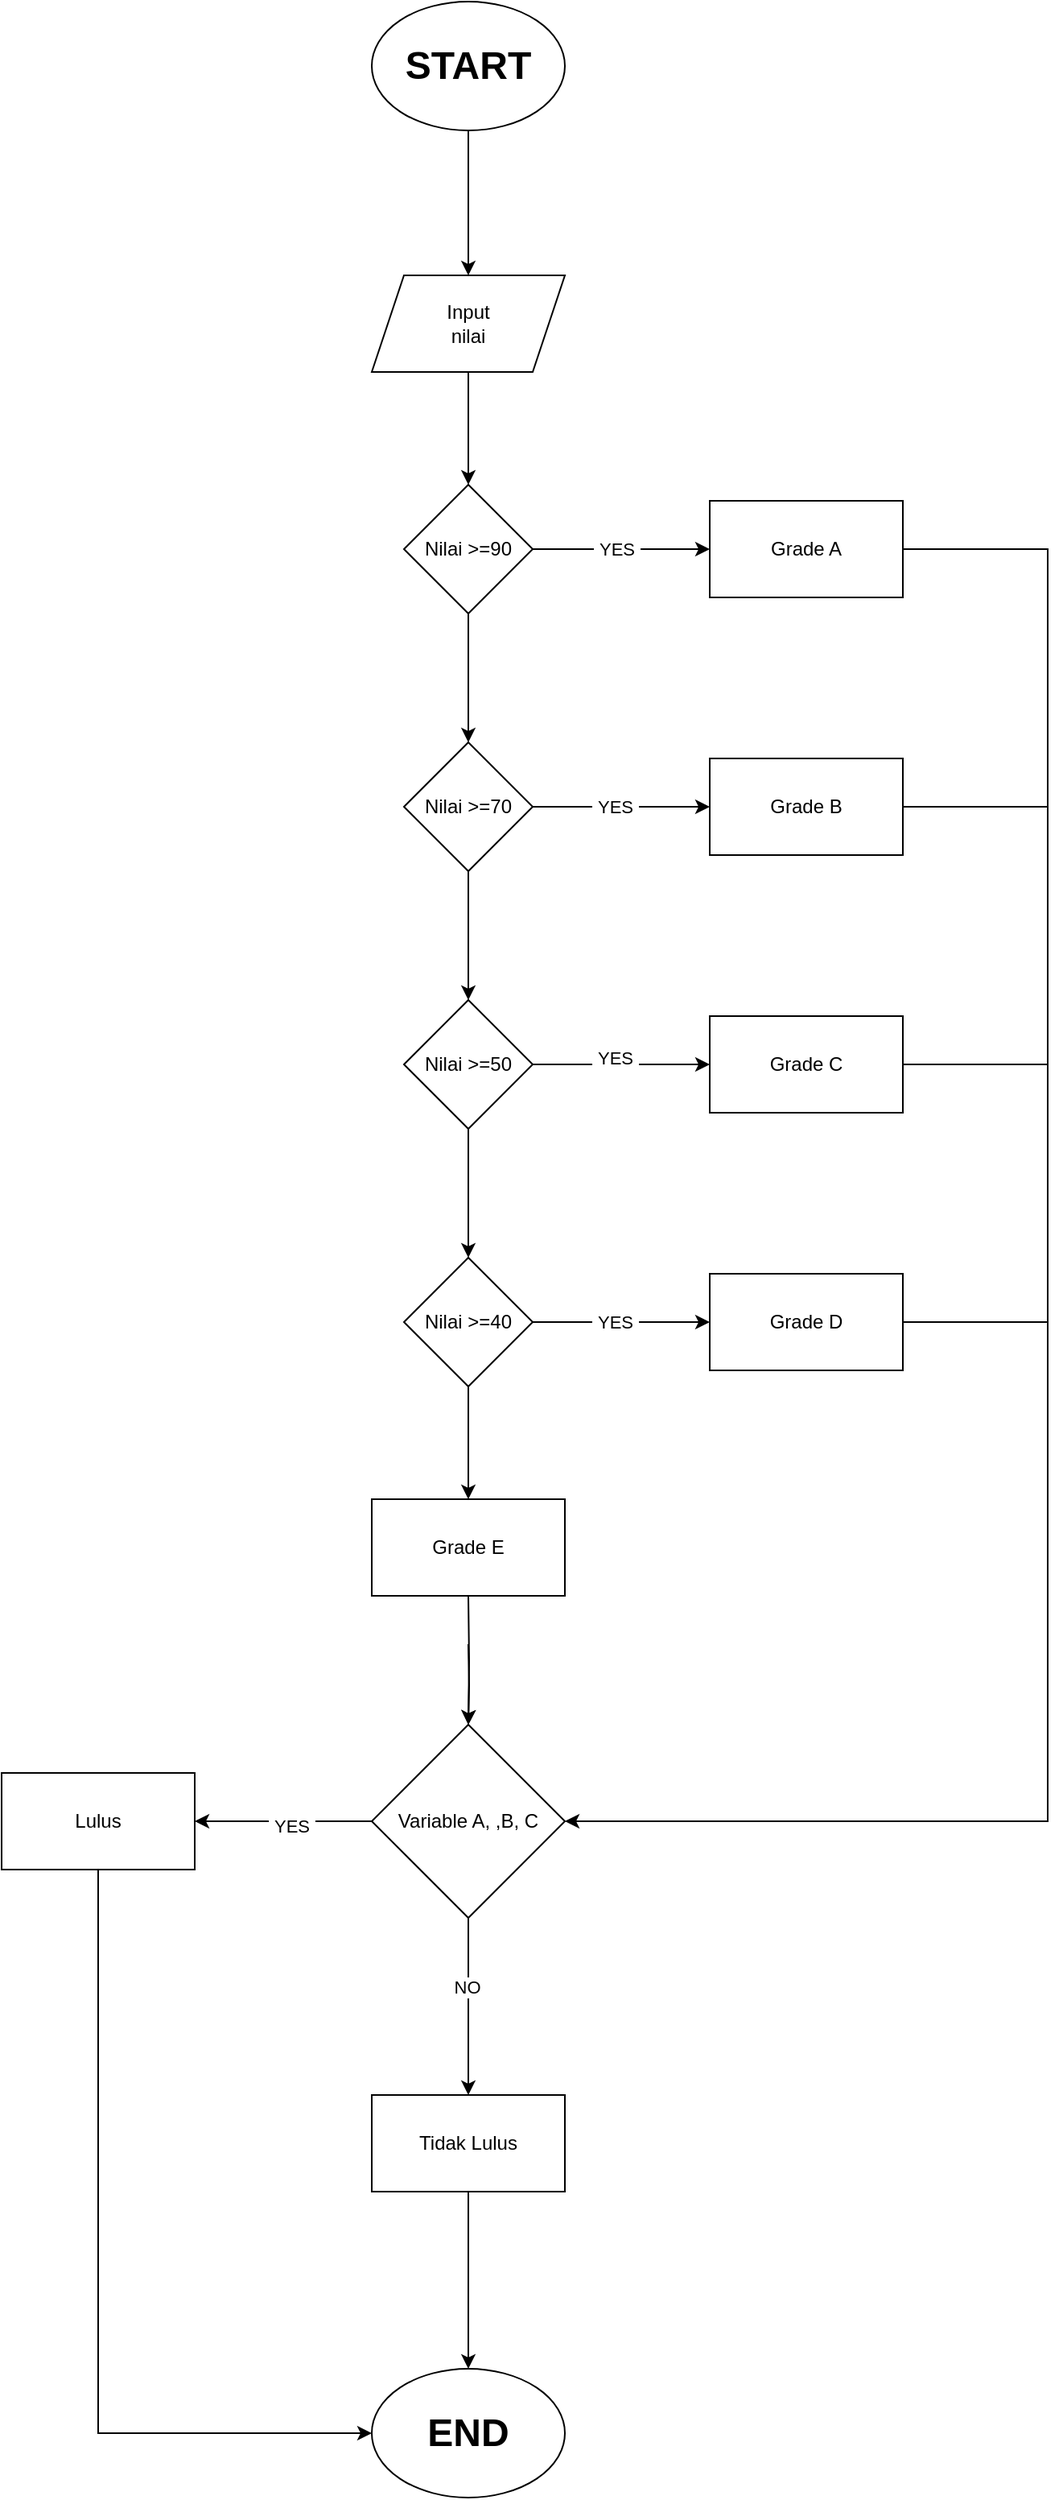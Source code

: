 <mxfile version="22.0.3" type="github">
  <diagram name="Page-1" id="OMxHY2yT0JfO3njjQN7z">
    <mxGraphModel dx="1050" dy="566" grid="1" gridSize="10" guides="1" tooltips="1" connect="1" arrows="1" fold="1" page="1" pageScale="1" pageWidth="850" pageHeight="1100" math="0" shadow="0">
      <root>
        <mxCell id="0" />
        <mxCell id="1" parent="0" />
        <mxCell id="ZsbCYqS6XLvIs-VA8Hd6-1" value="" style="edgeStyle=orthogonalEdgeStyle;rounded=0;orthogonalLoop=1;jettySize=auto;html=1;" edge="1" parent="1" source="ZsbCYqS6XLvIs-VA8Hd6-2" target="ZsbCYqS6XLvIs-VA8Hd6-4">
          <mxGeometry relative="1" as="geometry" />
        </mxCell>
        <mxCell id="ZsbCYqS6XLvIs-VA8Hd6-2" value="&lt;h1&gt;START&lt;/h1&gt;" style="ellipse;whiteSpace=wrap;html=1;" vertex="1" parent="1">
          <mxGeometry x="380" y="40" width="120" height="80" as="geometry" />
        </mxCell>
        <mxCell id="ZsbCYqS6XLvIs-VA8Hd6-3" value="" style="edgeStyle=orthogonalEdgeStyle;rounded=0;orthogonalLoop=1;jettySize=auto;html=1;" edge="1" parent="1" source="ZsbCYqS6XLvIs-VA8Hd6-4" target="ZsbCYqS6XLvIs-VA8Hd6-8">
          <mxGeometry relative="1" as="geometry" />
        </mxCell>
        <mxCell id="ZsbCYqS6XLvIs-VA8Hd6-4" value="Input&lt;br&gt;nilai" style="shape=parallelogram;perimeter=parallelogramPerimeter;whiteSpace=wrap;html=1;fixedSize=1;" vertex="1" parent="1">
          <mxGeometry x="380" y="210" width="120" height="60" as="geometry" />
        </mxCell>
        <mxCell id="ZsbCYqS6XLvIs-VA8Hd6-5" value="" style="edgeStyle=orthogonalEdgeStyle;rounded=0;orthogonalLoop=1;jettySize=auto;html=1;" edge="1" parent="1" source="ZsbCYqS6XLvIs-VA8Hd6-8" target="ZsbCYqS6XLvIs-VA8Hd6-9">
          <mxGeometry relative="1" as="geometry" />
        </mxCell>
        <mxCell id="ZsbCYqS6XLvIs-VA8Hd6-6" value="&amp;nbsp;YES&amp;nbsp;" style="edgeLabel;html=1;align=center;verticalAlign=middle;resizable=0;points=[];" vertex="1" connectable="0" parent="ZsbCYqS6XLvIs-VA8Hd6-5">
          <mxGeometry x="-0.057" relative="1" as="geometry">
            <mxPoint as="offset" />
          </mxGeometry>
        </mxCell>
        <mxCell id="ZsbCYqS6XLvIs-VA8Hd6-7" value="" style="edgeStyle=orthogonalEdgeStyle;rounded=0;orthogonalLoop=1;jettySize=auto;html=1;" edge="1" parent="1" source="ZsbCYqS6XLvIs-VA8Hd6-8" target="ZsbCYqS6XLvIs-VA8Hd6-13">
          <mxGeometry relative="1" as="geometry" />
        </mxCell>
        <mxCell id="ZsbCYqS6XLvIs-VA8Hd6-8" value="Nilai &amp;gt;=90" style="rhombus;whiteSpace=wrap;html=1;" vertex="1" parent="1">
          <mxGeometry x="400" y="340" width="80" height="80" as="geometry" />
        </mxCell>
        <mxCell id="ZsbCYqS6XLvIs-VA8Hd6-9" value="Grade A" style="whiteSpace=wrap;html=1;" vertex="1" parent="1">
          <mxGeometry x="590" y="350" width="120" height="60" as="geometry" />
        </mxCell>
        <mxCell id="ZsbCYqS6XLvIs-VA8Hd6-10" value="" style="edgeStyle=orthogonalEdgeStyle;rounded=0;orthogonalLoop=1;jettySize=auto;html=1;" edge="1" parent="1" source="ZsbCYqS6XLvIs-VA8Hd6-13" target="ZsbCYqS6XLvIs-VA8Hd6-17">
          <mxGeometry relative="1" as="geometry" />
        </mxCell>
        <mxCell id="ZsbCYqS6XLvIs-VA8Hd6-11" value="" style="edgeStyle=orthogonalEdgeStyle;rounded=0;orthogonalLoop=1;jettySize=auto;html=1;" edge="1" parent="1" source="ZsbCYqS6XLvIs-VA8Hd6-13" target="ZsbCYqS6XLvIs-VA8Hd6-22">
          <mxGeometry relative="1" as="geometry" />
        </mxCell>
        <mxCell id="ZsbCYqS6XLvIs-VA8Hd6-12" value="&amp;nbsp;YES&amp;nbsp;" style="edgeLabel;html=1;align=center;verticalAlign=middle;resizable=0;points=[];" vertex="1" connectable="0" parent="ZsbCYqS6XLvIs-VA8Hd6-11">
          <mxGeometry x="-0.079" relative="1" as="geometry">
            <mxPoint as="offset" />
          </mxGeometry>
        </mxCell>
        <mxCell id="ZsbCYqS6XLvIs-VA8Hd6-13" value="Nilai &amp;gt;=70" style="rhombus;whiteSpace=wrap;html=1;" vertex="1" parent="1">
          <mxGeometry x="400" y="500" width="80" height="80" as="geometry" />
        </mxCell>
        <mxCell id="ZsbCYqS6XLvIs-VA8Hd6-14" value="" style="edgeStyle=orthogonalEdgeStyle;rounded=0;orthogonalLoop=1;jettySize=auto;html=1;" edge="1" parent="1" source="ZsbCYqS6XLvIs-VA8Hd6-17" target="ZsbCYqS6XLvIs-VA8Hd6-21">
          <mxGeometry relative="1" as="geometry" />
        </mxCell>
        <mxCell id="ZsbCYqS6XLvIs-VA8Hd6-15" value="" style="edgeStyle=orthogonalEdgeStyle;rounded=0;orthogonalLoop=1;jettySize=auto;html=1;" edge="1" parent="1" source="ZsbCYqS6XLvIs-VA8Hd6-17" target="ZsbCYqS6XLvIs-VA8Hd6-23">
          <mxGeometry relative="1" as="geometry" />
        </mxCell>
        <mxCell id="ZsbCYqS6XLvIs-VA8Hd6-16" value="&amp;nbsp;YES&amp;nbsp;" style="edgeLabel;html=1;align=center;verticalAlign=middle;resizable=0;points=[];" vertex="1" connectable="0" parent="ZsbCYqS6XLvIs-VA8Hd6-15">
          <mxGeometry x="-0.071" y="4" relative="1" as="geometry">
            <mxPoint as="offset" />
          </mxGeometry>
        </mxCell>
        <mxCell id="ZsbCYqS6XLvIs-VA8Hd6-17" value="Nilai &amp;gt;=50" style="rhombus;whiteSpace=wrap;html=1;" vertex="1" parent="1">
          <mxGeometry x="400" y="660" width="80" height="80" as="geometry" />
        </mxCell>
        <mxCell id="ZsbCYqS6XLvIs-VA8Hd6-18" value="" style="edgeStyle=orthogonalEdgeStyle;rounded=0;orthogonalLoop=1;jettySize=auto;html=1;" edge="1" parent="1" source="ZsbCYqS6XLvIs-VA8Hd6-21" target="ZsbCYqS6XLvIs-VA8Hd6-24">
          <mxGeometry relative="1" as="geometry" />
        </mxCell>
        <mxCell id="ZsbCYqS6XLvIs-VA8Hd6-19" value="&amp;nbsp;YES&amp;nbsp;" style="edgeLabel;html=1;align=center;verticalAlign=middle;resizable=0;points=[];" vertex="1" connectable="0" parent="ZsbCYqS6XLvIs-VA8Hd6-18">
          <mxGeometry x="-0.071" relative="1" as="geometry">
            <mxPoint as="offset" />
          </mxGeometry>
        </mxCell>
        <mxCell id="ZsbCYqS6XLvIs-VA8Hd6-20" value="" style="edgeStyle=orthogonalEdgeStyle;rounded=0;orthogonalLoop=1;jettySize=auto;html=1;" edge="1" parent="1" source="ZsbCYqS6XLvIs-VA8Hd6-21" target="ZsbCYqS6XLvIs-VA8Hd6-41">
          <mxGeometry relative="1" as="geometry" />
        </mxCell>
        <mxCell id="ZsbCYqS6XLvIs-VA8Hd6-21" value="Nilai &amp;gt;=40" style="rhombus;whiteSpace=wrap;html=1;" vertex="1" parent="1">
          <mxGeometry x="400" y="820" width="80" height="80" as="geometry" />
        </mxCell>
        <mxCell id="ZsbCYqS6XLvIs-VA8Hd6-22" value="Grade B" style="whiteSpace=wrap;html=1;" vertex="1" parent="1">
          <mxGeometry x="590" y="510" width="120" height="60" as="geometry" />
        </mxCell>
        <mxCell id="ZsbCYqS6XLvIs-VA8Hd6-23" value="Grade C" style="whiteSpace=wrap;html=1;" vertex="1" parent="1">
          <mxGeometry x="590" y="670" width="120" height="60" as="geometry" />
        </mxCell>
        <mxCell id="ZsbCYqS6XLvIs-VA8Hd6-24" value="Grade D" style="whiteSpace=wrap;html=1;" vertex="1" parent="1">
          <mxGeometry x="590" y="830" width="120" height="60" as="geometry" />
        </mxCell>
        <mxCell id="ZsbCYqS6XLvIs-VA8Hd6-25" value="" style="edgeStyle=orthogonalEdgeStyle;rounded=0;orthogonalLoop=1;jettySize=auto;html=1;" edge="1" parent="1" target="ZsbCYqS6XLvIs-VA8Hd6-30">
          <mxGeometry relative="1" as="geometry">
            <mxPoint x="440" y="1060" as="sourcePoint" />
          </mxGeometry>
        </mxCell>
        <mxCell id="ZsbCYqS6XLvIs-VA8Hd6-26" value="" style="edgeStyle=orthogonalEdgeStyle;rounded=0;orthogonalLoop=1;jettySize=auto;html=1;" edge="1" parent="1" source="ZsbCYqS6XLvIs-VA8Hd6-30" target="ZsbCYqS6XLvIs-VA8Hd6-31">
          <mxGeometry relative="1" as="geometry" />
        </mxCell>
        <mxCell id="ZsbCYqS6XLvIs-VA8Hd6-27" value="&amp;nbsp;YES&amp;nbsp;" style="edgeLabel;html=1;align=center;verticalAlign=middle;resizable=0;points=[];" vertex="1" connectable="0" parent="ZsbCYqS6XLvIs-VA8Hd6-26">
          <mxGeometry x="-0.08" y="3" relative="1" as="geometry">
            <mxPoint as="offset" />
          </mxGeometry>
        </mxCell>
        <mxCell id="ZsbCYqS6XLvIs-VA8Hd6-28" value="" style="edgeStyle=orthogonalEdgeStyle;rounded=0;orthogonalLoop=1;jettySize=auto;html=1;" edge="1" parent="1" source="ZsbCYqS6XLvIs-VA8Hd6-30" target="ZsbCYqS6XLvIs-VA8Hd6-33">
          <mxGeometry relative="1" as="geometry" />
        </mxCell>
        <mxCell id="ZsbCYqS6XLvIs-VA8Hd6-29" value="NO" style="edgeLabel;html=1;align=center;verticalAlign=middle;resizable=0;points=[];" vertex="1" connectable="0" parent="ZsbCYqS6XLvIs-VA8Hd6-28">
          <mxGeometry x="-0.218" y="-1" relative="1" as="geometry">
            <mxPoint as="offset" />
          </mxGeometry>
        </mxCell>
        <mxCell id="ZsbCYqS6XLvIs-VA8Hd6-30" value="Variable A, ,B, C" style="rhombus;whiteSpace=wrap;html=1;" vertex="1" parent="1">
          <mxGeometry x="380" y="1110" width="120" height="120" as="geometry" />
        </mxCell>
        <mxCell id="ZsbCYqS6XLvIs-VA8Hd6-31" value="Lulus" style="whiteSpace=wrap;html=1;" vertex="1" parent="1">
          <mxGeometry x="150" y="1140" width="120" height="60" as="geometry" />
        </mxCell>
        <mxCell id="ZsbCYqS6XLvIs-VA8Hd6-32" value="" style="edgeStyle=orthogonalEdgeStyle;rounded=0;orthogonalLoop=1;jettySize=auto;html=1;" edge="1" parent="1" source="ZsbCYqS6XLvIs-VA8Hd6-33" target="ZsbCYqS6XLvIs-VA8Hd6-35">
          <mxGeometry relative="1" as="geometry" />
        </mxCell>
        <mxCell id="ZsbCYqS6XLvIs-VA8Hd6-33" value="Tidak Lulus" style="whiteSpace=wrap;html=1;" vertex="1" parent="1">
          <mxGeometry x="380" y="1340" width="120" height="60" as="geometry" />
        </mxCell>
        <mxCell id="ZsbCYqS6XLvIs-VA8Hd6-34" value="" style="endArrow=classic;html=1;rounded=0;exitX=0.5;exitY=1;exitDx=0;exitDy=0;entryX=0;entryY=0.5;entryDx=0;entryDy=0;" edge="1" parent="1" source="ZsbCYqS6XLvIs-VA8Hd6-31" target="ZsbCYqS6XLvIs-VA8Hd6-35">
          <mxGeometry width="50" height="50" relative="1" as="geometry">
            <mxPoint x="400" y="1230" as="sourcePoint" />
            <mxPoint x="400" y="1550" as="targetPoint" />
            <Array as="points">
              <mxPoint x="210" y="1550" />
            </Array>
          </mxGeometry>
        </mxCell>
        <mxCell id="ZsbCYqS6XLvIs-VA8Hd6-35" value="&lt;h1&gt;END&lt;/h1&gt;" style="ellipse;whiteSpace=wrap;html=1;" vertex="1" parent="1">
          <mxGeometry x="380" y="1510" width="120" height="80" as="geometry" />
        </mxCell>
        <mxCell id="ZsbCYqS6XLvIs-VA8Hd6-36" value="" style="endArrow=classic;html=1;rounded=0;exitX=1;exitY=0.5;exitDx=0;exitDy=0;entryX=1;entryY=0.5;entryDx=0;entryDy=0;" edge="1" parent="1" source="ZsbCYqS6XLvIs-VA8Hd6-9" target="ZsbCYqS6XLvIs-VA8Hd6-30">
          <mxGeometry width="50" height="50" relative="1" as="geometry">
            <mxPoint x="650" y="430" as="sourcePoint" />
            <mxPoint x="790" y="380" as="targetPoint" />
            <Array as="points">
              <mxPoint x="800" y="380" />
              <mxPoint x="800" y="1170" />
            </Array>
          </mxGeometry>
        </mxCell>
        <mxCell id="ZsbCYqS6XLvIs-VA8Hd6-37" value="" style="endArrow=none;html=1;rounded=0;exitX=1;exitY=0.5;exitDx=0;exitDy=0;" edge="1" parent="1" source="ZsbCYqS6XLvIs-VA8Hd6-22">
          <mxGeometry width="50" height="50" relative="1" as="geometry">
            <mxPoint x="400" y="550" as="sourcePoint" />
            <mxPoint x="800" y="540" as="targetPoint" />
          </mxGeometry>
        </mxCell>
        <mxCell id="ZsbCYqS6XLvIs-VA8Hd6-38" value="" style="endArrow=none;html=1;rounded=0;exitX=1;exitY=0.5;exitDx=0;exitDy=0;" edge="1" parent="1" source="ZsbCYqS6XLvIs-VA8Hd6-23">
          <mxGeometry width="50" height="50" relative="1" as="geometry">
            <mxPoint x="670" y="550" as="sourcePoint" />
            <mxPoint x="800" y="700" as="targetPoint" />
          </mxGeometry>
        </mxCell>
        <mxCell id="ZsbCYqS6XLvIs-VA8Hd6-39" value="" style="endArrow=none;html=1;rounded=0;exitX=1;exitY=0.5;exitDx=0;exitDy=0;" edge="1" parent="1" source="ZsbCYqS6XLvIs-VA8Hd6-24">
          <mxGeometry width="50" height="50" relative="1" as="geometry">
            <mxPoint x="680" y="560" as="sourcePoint" />
            <mxPoint x="800" y="860" as="targetPoint" />
          </mxGeometry>
        </mxCell>
        <mxCell id="ZsbCYqS6XLvIs-VA8Hd6-40" value="" style="edgeStyle=orthogonalEdgeStyle;rounded=0;orthogonalLoop=1;jettySize=auto;html=1;" edge="1" parent="1" target="ZsbCYqS6XLvIs-VA8Hd6-30">
          <mxGeometry relative="1" as="geometry">
            <mxPoint x="440" y="1030" as="sourcePoint" />
          </mxGeometry>
        </mxCell>
        <mxCell id="ZsbCYqS6XLvIs-VA8Hd6-41" value="Grade E" style="whiteSpace=wrap;html=1;" vertex="1" parent="1">
          <mxGeometry x="380" y="970" width="120" height="60" as="geometry" />
        </mxCell>
      </root>
    </mxGraphModel>
  </diagram>
</mxfile>
